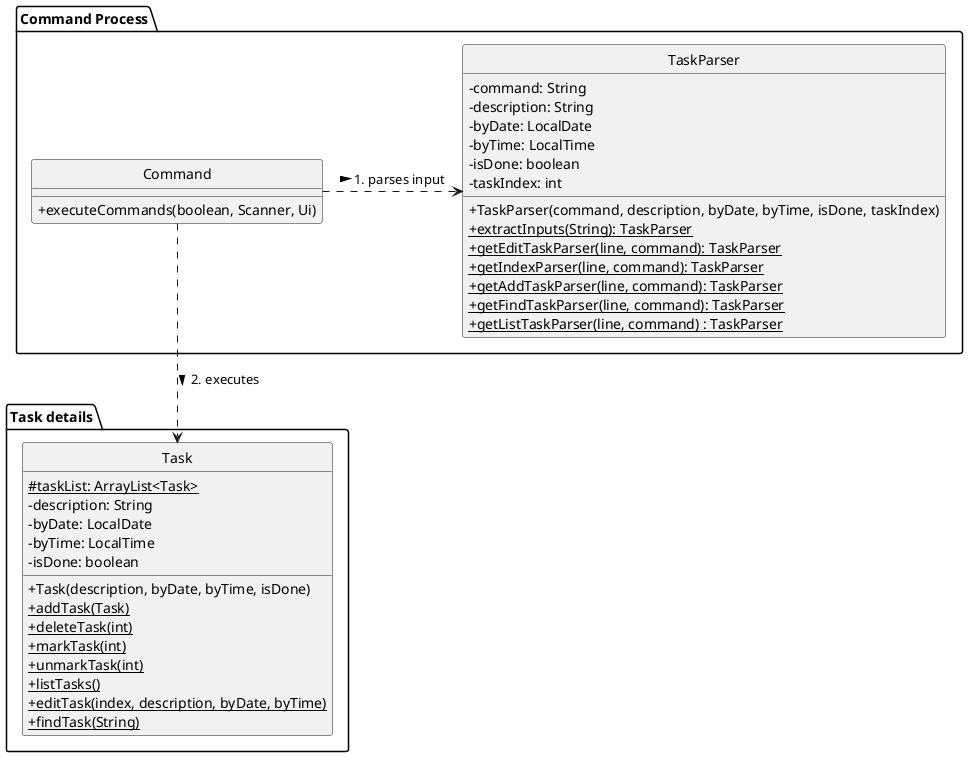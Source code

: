 @startuml

hide circle
skinparam classAttributeIconSize 0

package "Task details" {
  class Task {
    # {static} taskList: ArrayList<Task>
    -description: String
    -byDate: LocalDate
    -byTime: LocalTime
    -isDone: boolean
    +Task(description, byDate, byTime, isDone)
    + {static} addTask(Task)
    + {static} deleteTask(int)
    + {static} markTask(int)
    + {static} unmarkTask(int)
    + {static} listTasks()
    + {static} editTask(index, description, byDate, byTime)
    + {static} findTask(String)
  }
}

package "Command Process" {
  class Command {
    +executeCommands(boolean, Scanner, Ui)
  }

  class TaskParser {
    -command: String
    -description: String
    -byDate: LocalDate
    -byTime: LocalTime
    -isDone: boolean
    -taskIndex: int
    +TaskParser(command, description, byDate, byTime, isDone, taskIndex)
    + {static} extractInputs(String): TaskParser
    + {static} getEditTaskParser(line, command): TaskParser
    + {static} getIndexParser(line, command): TaskParser
    + {static} getAddTaskParser(line, command): TaskParser
    + {static} getFindTaskParser(line, command): TaskParser
    + {static} getListTaskParser(line, command) : TaskParser
  }
}

Command .right.> TaskParser : 1. parses input >
Command ..> Task : 2. executes >

@enduml